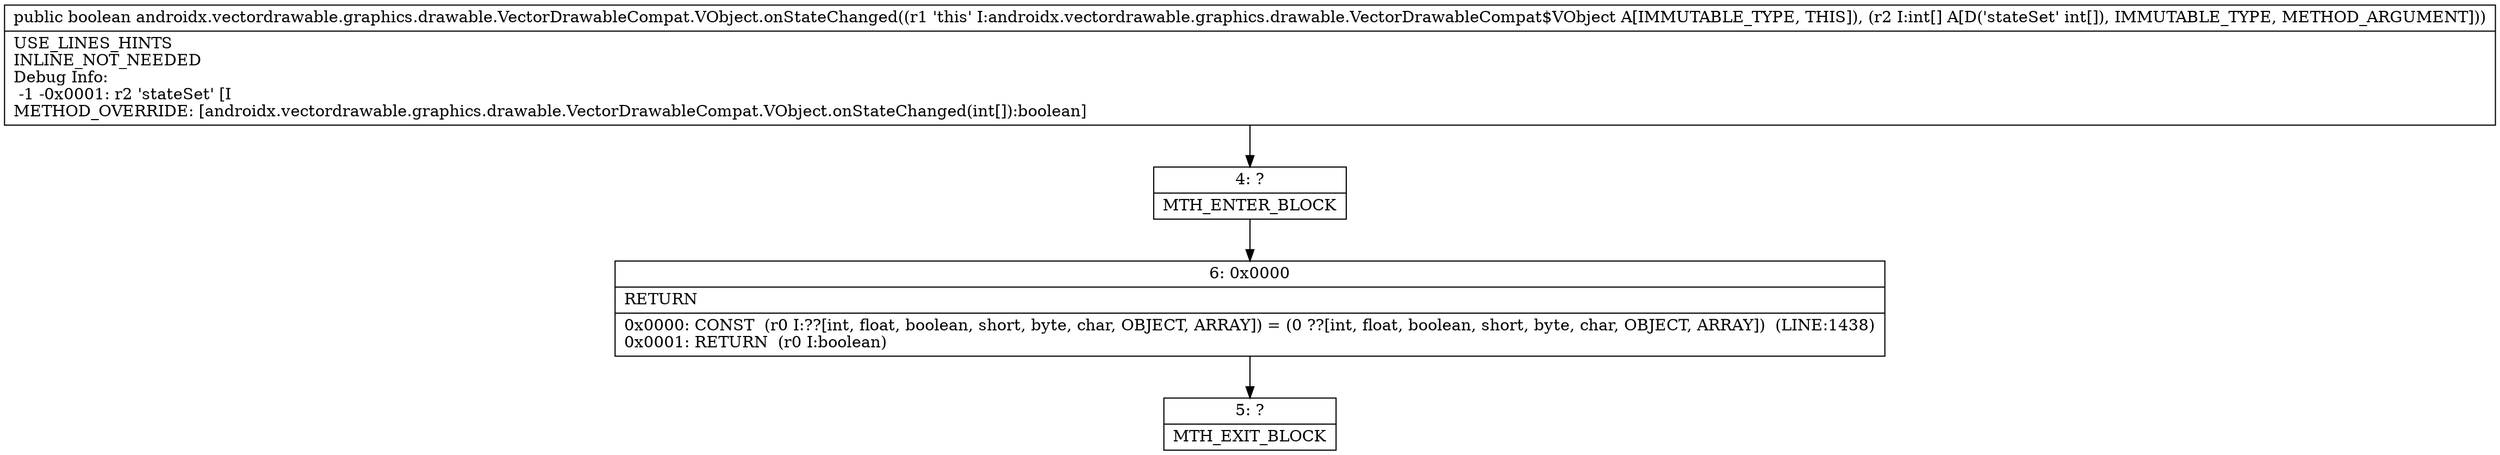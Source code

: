 digraph "CFG forandroidx.vectordrawable.graphics.drawable.VectorDrawableCompat.VObject.onStateChanged([I)Z" {
Node_4 [shape=record,label="{4\:\ ?|MTH_ENTER_BLOCK\l}"];
Node_6 [shape=record,label="{6\:\ 0x0000|RETURN\l|0x0000: CONST  (r0 I:??[int, float, boolean, short, byte, char, OBJECT, ARRAY]) = (0 ??[int, float, boolean, short, byte, char, OBJECT, ARRAY])  (LINE:1438)\l0x0001: RETURN  (r0 I:boolean) \l}"];
Node_5 [shape=record,label="{5\:\ ?|MTH_EXIT_BLOCK\l}"];
MethodNode[shape=record,label="{public boolean androidx.vectordrawable.graphics.drawable.VectorDrawableCompat.VObject.onStateChanged((r1 'this' I:androidx.vectordrawable.graphics.drawable.VectorDrawableCompat$VObject A[IMMUTABLE_TYPE, THIS]), (r2 I:int[] A[D('stateSet' int[]), IMMUTABLE_TYPE, METHOD_ARGUMENT]))  | USE_LINES_HINTS\lINLINE_NOT_NEEDED\lDebug Info:\l  \-1 \-0x0001: r2 'stateSet' [I\lMETHOD_OVERRIDE: [androidx.vectordrawable.graphics.drawable.VectorDrawableCompat.VObject.onStateChanged(int[]):boolean]\l}"];
MethodNode -> Node_4;Node_4 -> Node_6;
Node_6 -> Node_5;
}

